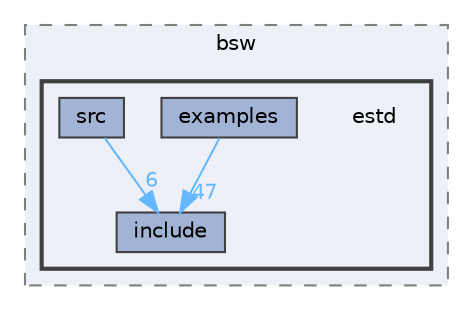 digraph "estd"
{
 // LATEX_PDF_SIZE
  bgcolor="transparent";
  edge [fontname=Helvetica,fontsize=10,labelfontname=Helvetica,labelfontsize=10];
  node [fontname=Helvetica,fontsize=10,shape=box,height=0.2,width=0.4];
  compound=true
  subgraph clusterdir_6d5c880d47bd8ed5a2539072056c02e0 {
    graph [ bgcolor="#edf0f7", pencolor="grey50", label="bsw", fontname=Helvetica,fontsize=10 style="filled,dashed", URL="dir_6d5c880d47bd8ed5a2539072056c02e0.html",tooltip=""]
  subgraph clusterdir_705ed472854f071e46e92f9933f4d565 {
    graph [ bgcolor="#edf0f7", pencolor="grey25", label="", fontname=Helvetica,fontsize=10 style="filled,bold", URL="dir_705ed472854f071e46e92f9933f4d565.html",tooltip=""]
    dir_705ed472854f071e46e92f9933f4d565 [shape=plaintext, label="estd"];
  dir_9ff9c105b146cf5ced4eb57ac5096a26 [label="examples", fillcolor="#a2b4d6", color="grey25", style="filled", URL="dir_9ff9c105b146cf5ced4eb57ac5096a26.html",tooltip=""];
  dir_6228ea5c133fc79b4b1d869d5ac3cd63 [label="include", fillcolor="#a2b4d6", color="grey25", style="filled", URL="dir_6228ea5c133fc79b4b1d869d5ac3cd63.html",tooltip=""];
  dir_def21c5e259f72da4d6cd7467768468f [label="src", fillcolor="#a2b4d6", color="grey25", style="filled", URL="dir_def21c5e259f72da4d6cd7467768468f.html",tooltip=""];
  }
  }
  dir_9ff9c105b146cf5ced4eb57ac5096a26->dir_6228ea5c133fc79b4b1d869d5ac3cd63 [headlabel="47", labeldistance=1.5 headhref="dir_000081_000107.html" href="dir_000081_000107.html" color="steelblue1" fontcolor="steelblue1"];
  dir_def21c5e259f72da4d6cd7467768468f->dir_6228ea5c133fc79b4b1d869d5ac3cd63 [headlabel="6", labeldistance=1.5 headhref="dir_000189_000107.html" href="dir_000189_000107.html" color="steelblue1" fontcolor="steelblue1"];
}
